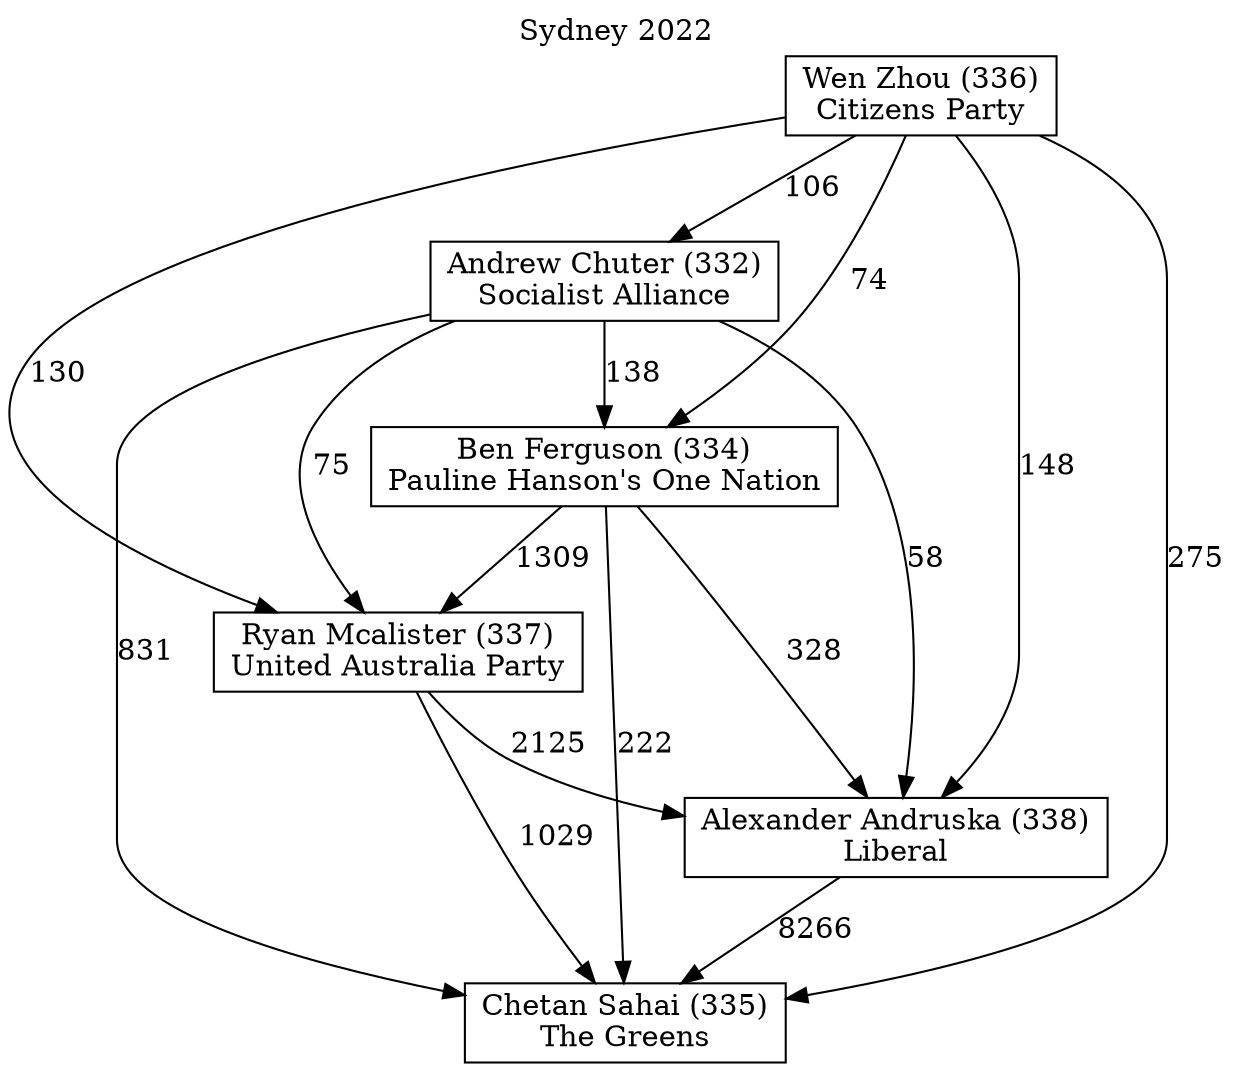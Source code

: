 // House preference flow
digraph "Chetan Sahai (335)_Sydney_2022" {
	graph [label="Sydney 2022" labelloc=t mclimit=10]
	node [shape=box]
	"Ben Ferguson (334)" [label="Ben Ferguson (334)
Pauline Hanson's One Nation"]
	"Andrew Chuter (332)" [label="Andrew Chuter (332)
Socialist Alliance"]
	"Wen Zhou (336)" [label="Wen Zhou (336)
Citizens Party"]
	"Alexander Andruska (338)" [label="Alexander Andruska (338)
Liberal"]
	"Ryan Mcalister (337)" [label="Ryan Mcalister (337)
United Australia Party"]
	"Chetan Sahai (335)" [label="Chetan Sahai (335)
The Greens"]
	"Ben Ferguson (334)" -> "Ryan Mcalister (337)" [label=1309]
	"Wen Zhou (336)" -> "Ben Ferguson (334)" [label=74]
	"Ben Ferguson (334)" -> "Chetan Sahai (335)" [label=222]
	"Andrew Chuter (332)" -> "Alexander Andruska (338)" [label=58]
	"Wen Zhou (336)" -> "Alexander Andruska (338)" [label=148]
	"Wen Zhou (336)" -> "Andrew Chuter (332)" [label=106]
	"Wen Zhou (336)" -> "Chetan Sahai (335)" [label=275]
	"Andrew Chuter (332)" -> "Chetan Sahai (335)" [label=831]
	"Ben Ferguson (334)" -> "Alexander Andruska (338)" [label=328]
	"Ryan Mcalister (337)" -> "Alexander Andruska (338)" [label=2125]
	"Alexander Andruska (338)" -> "Chetan Sahai (335)" [label=8266]
	"Ryan Mcalister (337)" -> "Chetan Sahai (335)" [label=1029]
	"Andrew Chuter (332)" -> "Ryan Mcalister (337)" [label=75]
	"Andrew Chuter (332)" -> "Ben Ferguson (334)" [label=138]
	"Wen Zhou (336)" -> "Ryan Mcalister (337)" [label=130]
}
